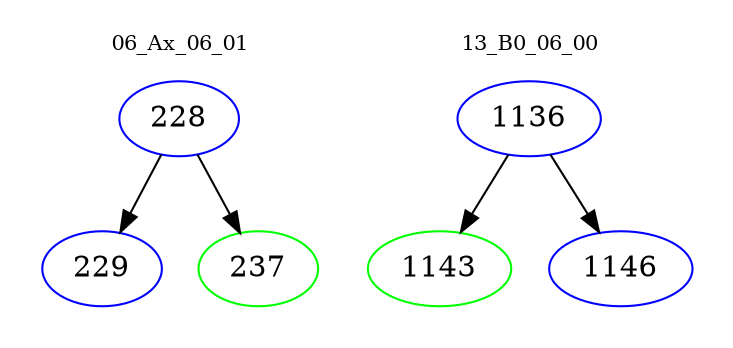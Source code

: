 digraph{
subgraph cluster_0 {
color = white
label = "06_Ax_06_01";
fontsize=10;
T0_228 [label="228", color="blue"]
T0_228 -> T0_229 [color="black"]
T0_229 [label="229", color="blue"]
T0_228 -> T0_237 [color="black"]
T0_237 [label="237", color="green"]
}
subgraph cluster_1 {
color = white
label = "13_B0_06_00";
fontsize=10;
T1_1136 [label="1136", color="blue"]
T1_1136 -> T1_1143 [color="black"]
T1_1143 [label="1143", color="green"]
T1_1136 -> T1_1146 [color="black"]
T1_1146 [label="1146", color="blue"]
}
}
